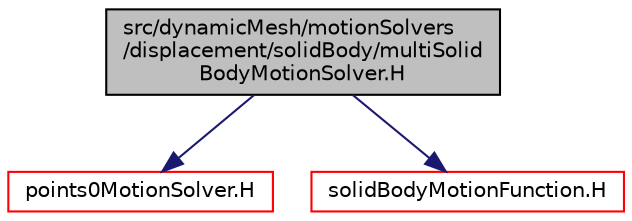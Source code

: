 digraph "src/dynamicMesh/motionSolvers/displacement/solidBody/multiSolidBodyMotionSolver.H"
{
  bgcolor="transparent";
  edge [fontname="Helvetica",fontsize="10",labelfontname="Helvetica",labelfontsize="10"];
  node [fontname="Helvetica",fontsize="10",shape=record];
  Node1 [label="src/dynamicMesh/motionSolvers\l/displacement/solidBody/multiSolid\lBodyMotionSolver.H",height=0.2,width=0.4,color="black", fillcolor="grey75", style="filled" fontcolor="black"];
  Node1 -> Node2 [color="midnightblue",fontsize="10",style="solid",fontname="Helvetica"];
  Node2 [label="points0MotionSolver.H",height=0.2,width=0.4,color="red",URL="$points0MotionSolver_8H.html"];
  Node1 -> Node3 [color="midnightblue",fontsize="10",style="solid",fontname="Helvetica"];
  Node3 [label="solidBodyMotionFunction.H",height=0.2,width=0.4,color="red",URL="$solidBodyMotionFunction_8H.html"];
}
